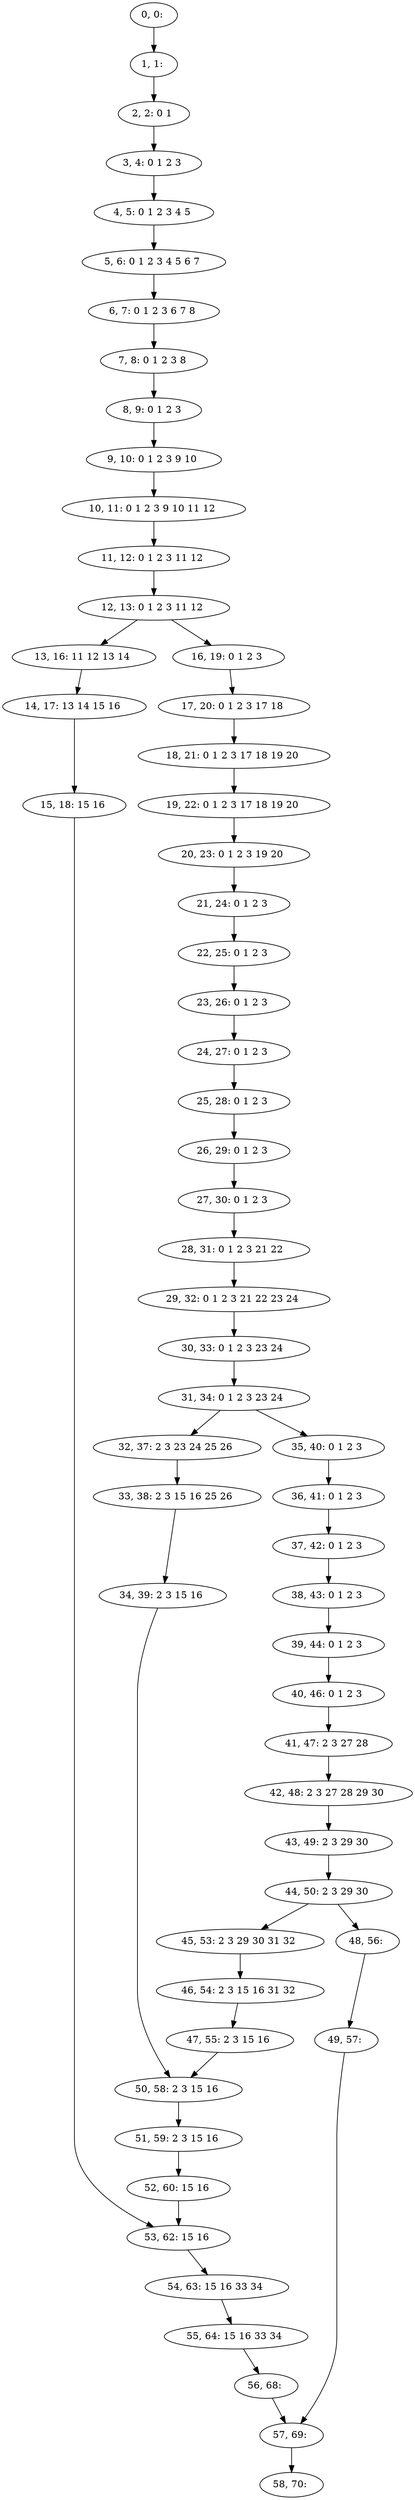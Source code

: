digraph G {
0[label="0, 0: "];
1[label="1, 1: "];
2[label="2, 2: 0 1 "];
3[label="3, 4: 0 1 2 3 "];
4[label="4, 5: 0 1 2 3 4 5 "];
5[label="5, 6: 0 1 2 3 4 5 6 7 "];
6[label="6, 7: 0 1 2 3 6 7 8 "];
7[label="7, 8: 0 1 2 3 8 "];
8[label="8, 9: 0 1 2 3 "];
9[label="9, 10: 0 1 2 3 9 10 "];
10[label="10, 11: 0 1 2 3 9 10 11 12 "];
11[label="11, 12: 0 1 2 3 11 12 "];
12[label="12, 13: 0 1 2 3 11 12 "];
13[label="13, 16: 11 12 13 14 "];
14[label="14, 17: 13 14 15 16 "];
15[label="15, 18: 15 16 "];
16[label="16, 19: 0 1 2 3 "];
17[label="17, 20: 0 1 2 3 17 18 "];
18[label="18, 21: 0 1 2 3 17 18 19 20 "];
19[label="19, 22: 0 1 2 3 17 18 19 20 "];
20[label="20, 23: 0 1 2 3 19 20 "];
21[label="21, 24: 0 1 2 3 "];
22[label="22, 25: 0 1 2 3 "];
23[label="23, 26: 0 1 2 3 "];
24[label="24, 27: 0 1 2 3 "];
25[label="25, 28: 0 1 2 3 "];
26[label="26, 29: 0 1 2 3 "];
27[label="27, 30: 0 1 2 3 "];
28[label="28, 31: 0 1 2 3 21 22 "];
29[label="29, 32: 0 1 2 3 21 22 23 24 "];
30[label="30, 33: 0 1 2 3 23 24 "];
31[label="31, 34: 0 1 2 3 23 24 "];
32[label="32, 37: 2 3 23 24 25 26 "];
33[label="33, 38: 2 3 15 16 25 26 "];
34[label="34, 39: 2 3 15 16 "];
35[label="35, 40: 0 1 2 3 "];
36[label="36, 41: 0 1 2 3 "];
37[label="37, 42: 0 1 2 3 "];
38[label="38, 43: 0 1 2 3 "];
39[label="39, 44: 0 1 2 3 "];
40[label="40, 46: 0 1 2 3 "];
41[label="41, 47: 2 3 27 28 "];
42[label="42, 48: 2 3 27 28 29 30 "];
43[label="43, 49: 2 3 29 30 "];
44[label="44, 50: 2 3 29 30 "];
45[label="45, 53: 2 3 29 30 31 32 "];
46[label="46, 54: 2 3 15 16 31 32 "];
47[label="47, 55: 2 3 15 16 "];
48[label="48, 56: "];
49[label="49, 57: "];
50[label="50, 58: 2 3 15 16 "];
51[label="51, 59: 2 3 15 16 "];
52[label="52, 60: 15 16 "];
53[label="53, 62: 15 16 "];
54[label="54, 63: 15 16 33 34 "];
55[label="55, 64: 15 16 33 34 "];
56[label="56, 68: "];
57[label="57, 69: "];
58[label="58, 70: "];
0->1 ;
1->2 ;
2->3 ;
3->4 ;
4->5 ;
5->6 ;
6->7 ;
7->8 ;
8->9 ;
9->10 ;
10->11 ;
11->12 ;
12->13 ;
12->16 ;
13->14 ;
14->15 ;
15->53 ;
16->17 ;
17->18 ;
18->19 ;
19->20 ;
20->21 ;
21->22 ;
22->23 ;
23->24 ;
24->25 ;
25->26 ;
26->27 ;
27->28 ;
28->29 ;
29->30 ;
30->31 ;
31->32 ;
31->35 ;
32->33 ;
33->34 ;
34->50 ;
35->36 ;
36->37 ;
37->38 ;
38->39 ;
39->40 ;
40->41 ;
41->42 ;
42->43 ;
43->44 ;
44->45 ;
44->48 ;
45->46 ;
46->47 ;
47->50 ;
48->49 ;
49->57 ;
50->51 ;
51->52 ;
52->53 ;
53->54 ;
54->55 ;
55->56 ;
56->57 ;
57->58 ;
}
